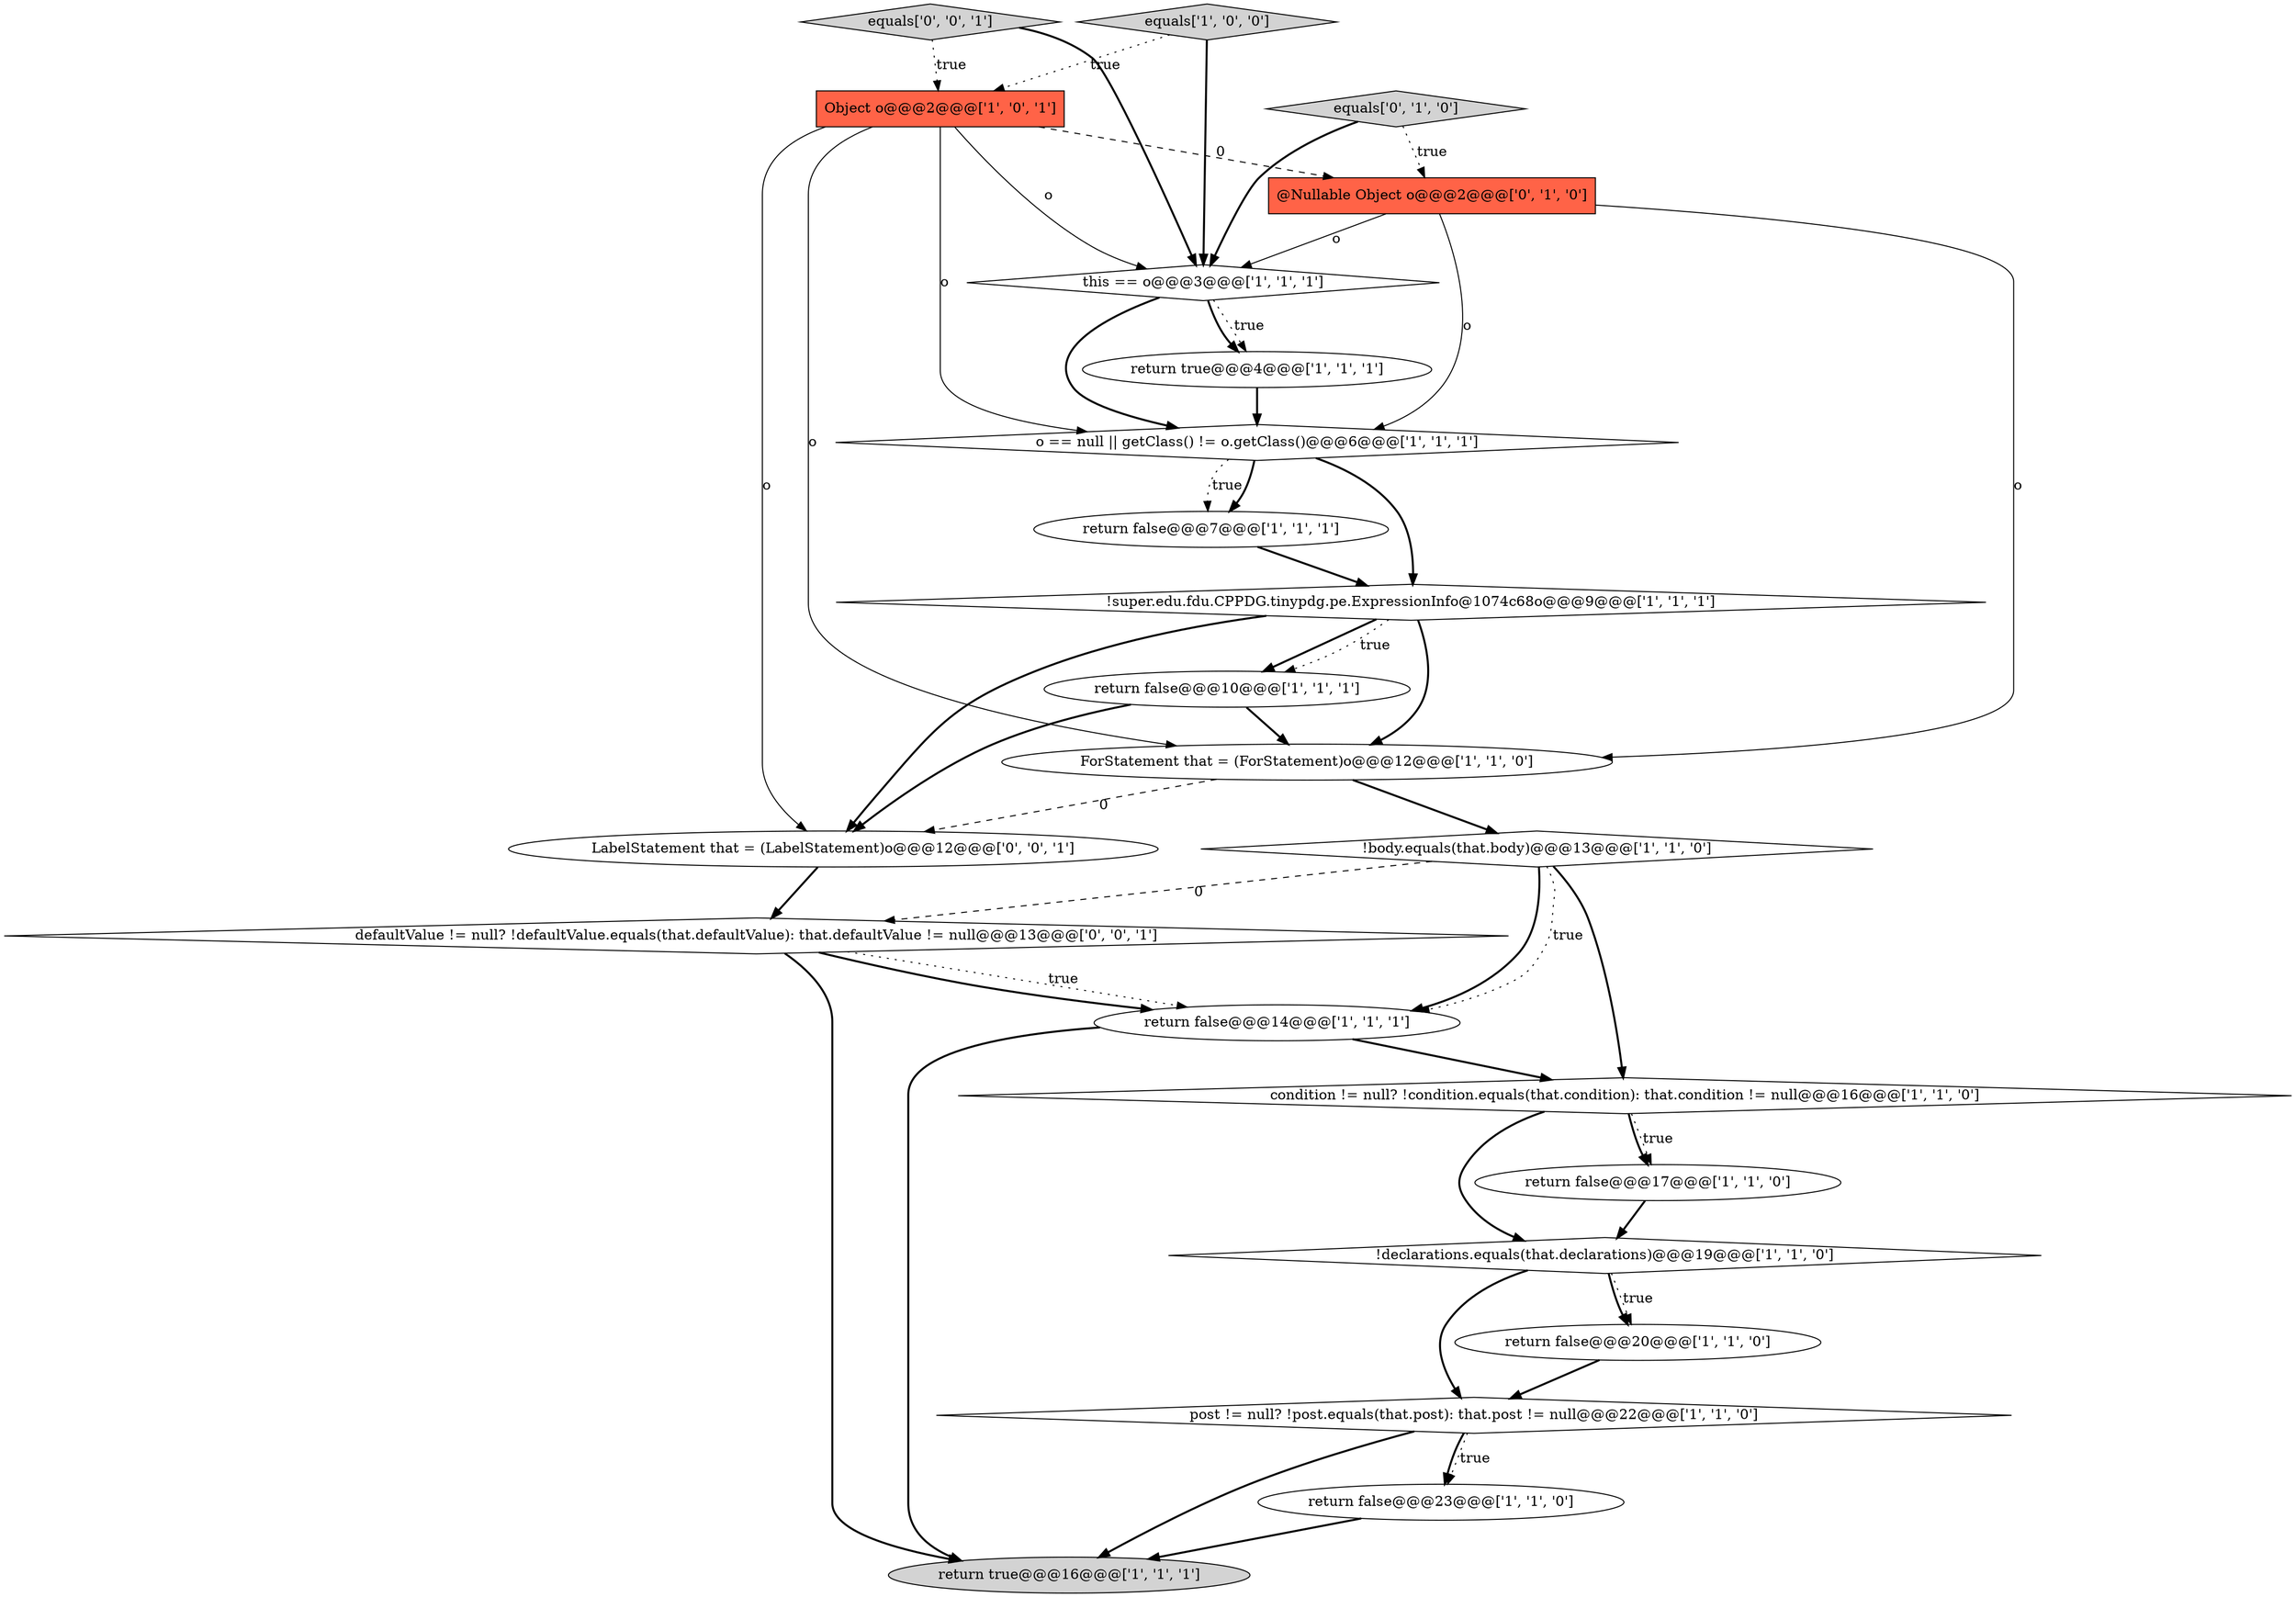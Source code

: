 digraph {
9 [style = filled, label = "!declarations.equals(that.declarations)@@@19@@@['1', '1', '0']", fillcolor = white, shape = diamond image = "AAA0AAABBB1BBB"];
8 [style = filled, label = "return false@@@14@@@['1', '1', '1']", fillcolor = white, shape = ellipse image = "AAA0AAABBB1BBB"];
13 [style = filled, label = "return false@@@10@@@['1', '1', '1']", fillcolor = white, shape = ellipse image = "AAA0AAABBB1BBB"];
6 [style = filled, label = "return false@@@17@@@['1', '1', '0']", fillcolor = white, shape = ellipse image = "AAA0AAABBB1BBB"];
21 [style = filled, label = "LabelStatement that = (LabelStatement)o@@@12@@@['0', '0', '1']", fillcolor = white, shape = ellipse image = "AAA0AAABBB3BBB"];
11 [style = filled, label = "condition != null? !condition.equals(that.condition): that.condition != null@@@16@@@['1', '1', '0']", fillcolor = white, shape = diamond image = "AAA0AAABBB1BBB"];
2 [style = filled, label = "return true@@@16@@@['1', '1', '1']", fillcolor = lightgray, shape = ellipse image = "AAA0AAABBB1BBB"];
17 [style = filled, label = "return false@@@20@@@['1', '1', '0']", fillcolor = white, shape = ellipse image = "AAA0AAABBB1BBB"];
0 [style = filled, label = "this == o@@@3@@@['1', '1', '1']", fillcolor = white, shape = diamond image = "AAA0AAABBB1BBB"];
1 [style = filled, label = "return false@@@7@@@['1', '1', '1']", fillcolor = white, shape = ellipse image = "AAA0AAABBB1BBB"];
18 [style = filled, label = "@Nullable Object o@@@2@@@['0', '1', '0']", fillcolor = tomato, shape = box image = "AAA1AAABBB2BBB"];
12 [style = filled, label = "equals['1', '0', '0']", fillcolor = lightgray, shape = diamond image = "AAA0AAABBB1BBB"];
16 [style = filled, label = "o == null || getClass() != o.getClass()@@@6@@@['1', '1', '1']", fillcolor = white, shape = diamond image = "AAA0AAABBB1BBB"];
14 [style = filled, label = "Object o@@@2@@@['1', '0', '1']", fillcolor = tomato, shape = box image = "AAA0AAABBB1BBB"];
15 [style = filled, label = "ForStatement that = (ForStatement)o@@@12@@@['1', '1', '0']", fillcolor = white, shape = ellipse image = "AAA0AAABBB1BBB"];
3 [style = filled, label = "!body.equals(that.body)@@@13@@@['1', '1', '0']", fillcolor = white, shape = diamond image = "AAA0AAABBB1BBB"];
20 [style = filled, label = "defaultValue != null? !defaultValue.equals(that.defaultValue): that.defaultValue != null@@@13@@@['0', '0', '1']", fillcolor = white, shape = diamond image = "AAA0AAABBB3BBB"];
10 [style = filled, label = "return false@@@23@@@['1', '1', '0']", fillcolor = white, shape = ellipse image = "AAA0AAABBB1BBB"];
4 [style = filled, label = "return true@@@4@@@['1', '1', '1']", fillcolor = white, shape = ellipse image = "AAA0AAABBB1BBB"];
19 [style = filled, label = "equals['0', '1', '0']", fillcolor = lightgray, shape = diamond image = "AAA0AAABBB2BBB"];
5 [style = filled, label = "post != null? !post.equals(that.post): that.post != null@@@22@@@['1', '1', '0']", fillcolor = white, shape = diamond image = "AAA0AAABBB1BBB"];
7 [style = filled, label = "!super.edu.fdu.CPPDG.tinypdg.pe.ExpressionInfo@1074c68o@@@9@@@['1', '1', '1']", fillcolor = white, shape = diamond image = "AAA0AAABBB1BBB"];
22 [style = filled, label = "equals['0', '0', '1']", fillcolor = lightgray, shape = diamond image = "AAA0AAABBB3BBB"];
7->13 [style = bold, label=""];
5->10 [style = bold, label=""];
0->16 [style = bold, label=""];
14->0 [style = solid, label="o"];
17->5 [style = bold, label=""];
5->10 [style = dotted, label="true"];
20->8 [style = dotted, label="true"];
7->13 [style = dotted, label="true"];
9->17 [style = dotted, label="true"];
11->6 [style = bold, label=""];
0->4 [style = dotted, label="true"];
14->16 [style = solid, label="o"];
19->18 [style = dotted, label="true"];
16->7 [style = bold, label=""];
3->11 [style = bold, label=""];
15->21 [style = dashed, label="0"];
9->17 [style = bold, label=""];
14->21 [style = solid, label="o"];
15->3 [style = bold, label=""];
11->9 [style = bold, label=""];
12->0 [style = bold, label=""];
1->7 [style = bold, label=""];
18->16 [style = solid, label="o"];
19->0 [style = bold, label=""];
22->14 [style = dotted, label="true"];
20->2 [style = bold, label=""];
12->14 [style = dotted, label="true"];
5->2 [style = bold, label=""];
20->8 [style = bold, label=""];
21->20 [style = bold, label=""];
22->0 [style = bold, label=""];
16->1 [style = dotted, label="true"];
16->1 [style = bold, label=""];
8->2 [style = bold, label=""];
0->4 [style = bold, label=""];
11->6 [style = dotted, label="true"];
3->8 [style = bold, label=""];
3->20 [style = dashed, label="0"];
18->15 [style = solid, label="o"];
9->5 [style = bold, label=""];
7->21 [style = bold, label=""];
7->15 [style = bold, label=""];
10->2 [style = bold, label=""];
13->15 [style = bold, label=""];
14->18 [style = dashed, label="0"];
6->9 [style = bold, label=""];
3->8 [style = dotted, label="true"];
13->21 [style = bold, label=""];
8->11 [style = bold, label=""];
18->0 [style = solid, label="o"];
4->16 [style = bold, label=""];
14->15 [style = solid, label="o"];
}
